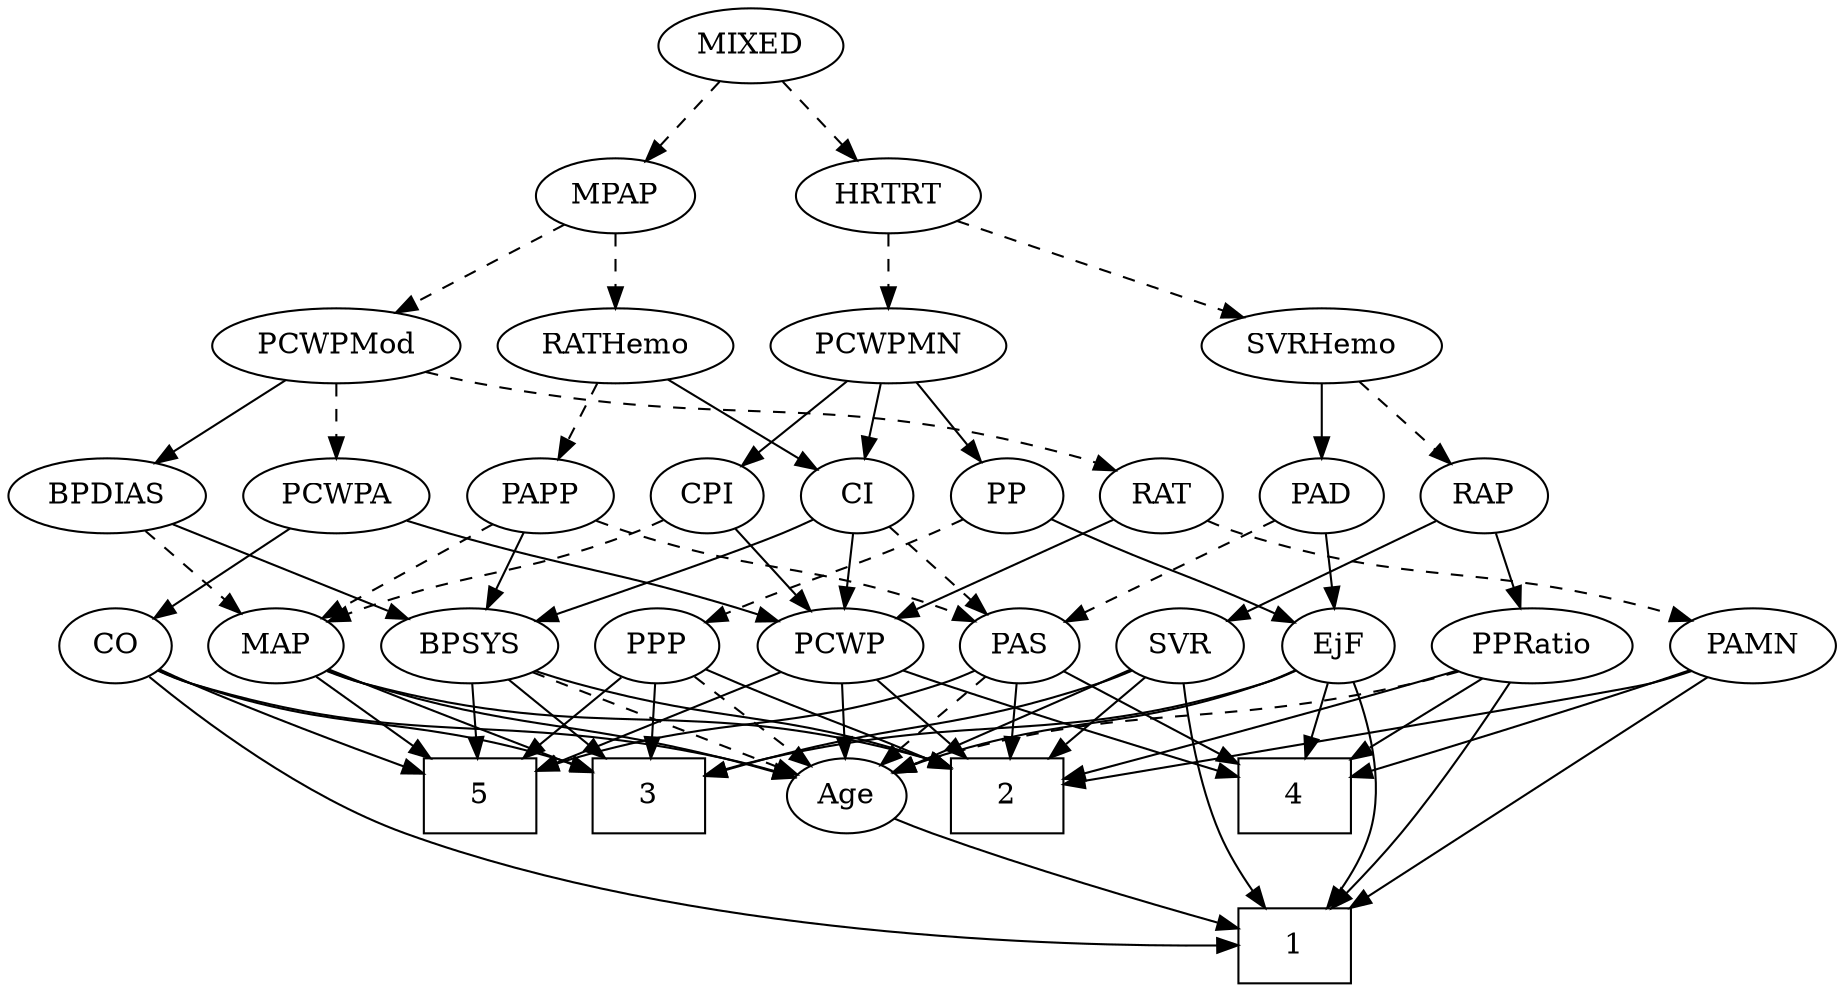 strict digraph {
	graph [bb="0,0,821.64,468"];
	node [label="\N"];
	1	[height=0.5,
		pos="588.25,18",
		shape=box,
		width=0.75];
	2	[height=0.5,
		pos="456.25,90",
		shape=box,
		width=0.75];
	3	[height=0.5,
		pos="297.25,90",
		shape=box,
		width=0.75];
	4	[height=0.5,
		pos="588.25,90",
		shape=box,
		width=0.75];
	5	[height=0.5,
		pos="220.25,90",
		shape=box,
		width=0.75];
	Age	[height=0.5,
		pos="382.25,90",
		width=0.75];
	Age -> 1	[pos="e,561.15,26.505 403.77,78.855 409.1,76.484 414.84,74.054 420.25,72 464.55,55.165 516.78,39.291 551.1,29.383",
		style=solid];
	EjF	[height=0.5,
		pos="606.25,162",
		width=0.75];
	EjF -> 1	[pos="e,603.86,36.226 614.35,144.68 622.2,126.65 631.89,96.862 624.25,72 621.24,62.215 615.74,52.616 609.93,44.334",
		style=solid];
	EjF -> 3	[pos="e,324.46,101.39 585.71,150.09 580.75,147.8 575.4,145.59 570.25,144 473.92,114.18 444.03,132.62 346.25,108 342.33,107.01 338.28,105.85 \
334.27,104.61",
		style=solid];
	EjF -> 4	[pos="e,592.69,108.28 601.89,144.05 599.88,136.26 597.46,126.82 595.21,118.08",
		style=solid];
	EjF -> Age	[pos="e,403.67,101.42 585.61,150.37 580.66,148.07 575.33,145.79 570.25,144 505.57,121.24 485.15,130.09 420.25,108 417.85,107.18 415.4,\
106.27 412.96,105.31",
		style=solid];
	RAP	[height=0.5,
		pos="677.25,234",
		width=0.77632];
	SVR	[height=0.5,
		pos="533.25,162",
		width=0.77632];
	RAP -> SVR	[pos="e,554.95,173.55 655.69,222.52 631.4,210.72 591.74,191.43 564.16,178.03",
		style=solid];
	PPRatio	[height=0.5,
		pos="691.25,162",
		width=1.1013];
	RAP -> PPRatio	[pos="e,687.79,180.28 680.64,216.05 682.18,208.35 684.04,199.03 685.77,190.36",
		style=solid];
	MIXED	[height=0.5,
		pos="324.25,450",
		width=1.1193];
	MPAP	[height=0.5,
		pos="266.25,378",
		width=0.97491];
	MIXED -> MPAP	[pos="e,279.63,395.15 310.79,432.76 303.47,423.93 294.28,412.83 286.14,403.01",
		style=dashed];
	HRTRT	[height=0.5,
		pos="384.25,378",
		width=1.1013];
	MIXED -> HRTRT	[pos="e,370.41,395.15 338.16,432.76 345.74,423.93 355.25,412.83 363.66,403.01",
		style=dashed];
	RATHemo	[height=0.5,
		pos="266.25,306",
		width=1.3721];
	MPAP -> RATHemo	[pos="e,266.25,324.1 266.25,359.7 266.25,351.98 266.25,342.71 266.25,334.11",
		style=dashed];
	PCWPMod	[height=0.5,
		pos="145.25,306",
		width=1.4443];
	MPAP -> PCWPMod	[pos="e,170.96,321.87 243.77,364 225.79,353.6 200.28,338.84 179.72,326.94",
		style=dashed];
	BPSYS	[height=0.5,
		pos="217.25,162",
		width=1.0471];
	BPSYS -> 2	[pos="e,429.1,103.89 245.9,150.03 251.92,147.9 258.26,145.78 264.25,144 331.63,124.01 351.64,130.45 418.25,108 418.69,107.85 419.14,107.7 \
419.59,107.54",
		style=solid];
	BPSYS -> 3	[pos="e,277.67,108.13 234.61,145.81 244.91,136.79 258.21,125.16 269.89,114.93",
		style=solid];
	BPSYS -> 5	[pos="e,219.51,108.1 217.99,143.7 218.32,135.98 218.72,126.71 219.08,118.11",
		style=solid];
	BPSYS -> Age	[pos="e,359.99,100.44 244.49,149.44 273.65,137.07 319.84,117.47 350.59,104.43",
		style=dashed];
	PAD	[height=0.5,
		pos="602.25,234",
		width=0.79437];
	PAD -> EjF	[pos="e,605.27,180.1 603.24,215.7 603.68,207.98 604.21,198.71 604.7,190.11",
		style=solid];
	PAS	[height=0.5,
		pos="460.25,162",
		width=0.75];
	PAD -> PAS	[pos="e,481.45,173.45 580.37,222.22 556.29,210.35 517.43,191.19 490.45,177.89",
		style=dashed];
	CO	[height=0.5,
		pos="55.246,162",
		width=0.75];
	CO -> 1	[pos="e,561.19,18.252 70.518,146.77 93.33,126.44 138.54,89.582 184.25,72 312.31,22.744 478.23,17.702 551.13,18.151",
		style=solid];
	CO -> 3	[pos="e,270.15,103.03 75.854,150.29 80.807,147.99 86.142,145.74 91.246,144 162.3,119.82 184.63,130.46 256.25,108 257.67,107.55 259.11,\
107.08 260.57,106.58",
		style=solid];
	CO -> 5	[pos="e,192.89,101.76 76.484,150.75 81.315,148.48 86.44,146.12 91.246,144 122.09,130.39 157.53,115.91 183.46,105.53",
		style=solid];
	CO -> Age	[pos="e,359.58,99.852 75.774,150.04 80.73,147.75 86.087,145.56 91.246,144 195.31,112.44 227.64,133.93 333.25,108 338.71,106.66 344.43,\
104.96 349.95,103.15",
		style=solid];
	PAS -> 2	[pos="e,457.22,108.1 459.26,143.7 458.82,135.98 458.29,126.71 457.8,118.11",
		style=solid];
	PAS -> 4	[pos="e,560.91,105.95 480.53,149.91 499.7,139.43 528.88,123.46 552.05,110.8",
		style=solid];
	PAS -> 5	[pos="e,247.35,103.02 439.64,150.3 434.68,148 429.35,145.74 424.25,144 354.04,120.01 332.01,130.29 261.25,108 259.82,107.55 258.38,107.07 \
256.93,106.57",
		style=solid];
	PAS -> Age	[pos="e,397.62,104.8 444.84,147.17 433.51,137.01 417.94,123.03 405.16,111.56",
		style=dashed];
	PAMN	[height=0.5,
		pos="785.25,162",
		width=1.011];
	PAMN -> 1	[pos="e,613,36.029 766.08,146.67 742.31,128.95 700.5,97.967 664.25,72 650.3,62.011 634.79,51.147 621.43,41.871",
		style=solid];
	PAMN -> 2	[pos="e,483.59,95.819 757.9,149.79 752.13,147.67 746.04,145.62 740.25,144 716.77,137.43 565.12,110.27 493.54,97.581",
		style=solid];
	PAMN -> 4	[pos="e,615.5,100.27 757.2,150.28 751.6,148.17 745.74,146 740.25,144 701.02,129.75 655.83,114.09 624.99,103.52",
		style=solid];
	CI	[height=0.5,
		pos="384.25,234",
		width=0.75];
	RATHemo -> CI	[pos="e,364.61,246.65 290.98,290.33 309.89,279.11 335.97,263.64 355.75,251.91",
		style=solid];
	PAPP	[height=0.5,
		pos="235.25,234",
		width=0.88464];
	RATHemo -> PAPP	[pos="e,242.68,251.79 258.74,288.05 255.16,279.97 250.8,270.12 246.81,261.11",
		style=dashed];
	CPI	[height=0.5,
		pos="312.25,234",
		width=0.75];
	MAP	[height=0.5,
		pos="131.25,162",
		width=0.84854];
	CPI -> MAP	[pos="e,155.04,173.75 291.1,222.53 286.27,220.27 281.12,217.97 276.25,216 230.12,197.35 216.65,197.96 170.25,180 168.39,179.28 166.49,\
178.52 164.57,177.74",
		style=dashed];
	PCWP	[height=0.5,
		pos="380.25,162",
		width=0.97491];
	CPI -> PCWP	[pos="e,365.23,178.46 326.34,218.5 335.48,209.09 347.58,196.63 358.01,185.9",
		style=solid];
	RAT	[height=0.5,
		pos="528.25,234",
		width=0.75827];
	RAT -> PAMN	[pos="e,757.87,174.13 549.22,222.07 554.06,219.83 559.26,217.66 564.25,216 640,190.77 663.55,202.18 740.25,180 742.86,179.24 745.54,178.4 \
748.23,177.51",
		style=dashed];
	RAT -> PCWP	[pos="e,405.26,174.83 506.73,222.82 482.52,211.37 442.89,192.63 414.44,179.17",
		style=solid];
	SVR -> 1	[pos="e,574.08,36.149 534.9,144.01 537.14,125.65 542.07,95.83 552.25,72 556.33,62.433 562.23,52.784 568.08,44.388",
		style=solid];
	SVR -> 2	[pos="e,475.07,108.11 517.66,146.83 507.67,137.75 494.43,125.71 482.8,115.14",
		style=solid];
	SVR -> 3	[pos="e,324.31,100.92 511.62,150.21 506.65,147.97 501.32,145.76 496.25,144 431.46,121.58 412.05,127.26 346.25,108 342.21,106.82 338.02,\
105.5 333.86,104.14",
		style=solid];
	SVR -> Age	[pos="e,403.74,100.96 511.29,150.82 485.42,138.83 442.28,118.83 413.07,105.29",
		style=solid];
	PCWPMod -> RAT	[pos="e,507.74,246.04 183.7,293.73 191.76,291.61 200.24,289.58 208.25,288 333.07,263.37 370.1,287.61 492.25,252 494.19,251.43 496.15,250.78 \
498.12,250.05",
		style=dashed];
	PCWPA	[height=0.5,
		pos="144.25,234",
		width=1.1555];
	PCWPMod -> PCWPA	[pos="e,144.49,252.1 145,287.7 144.89,279.98 144.76,270.71 144.63,262.11",
		style=dashed];
	BPDIAS	[height=0.5,
		pos="42.246,234",
		width=1.1735];
	PCWPMod -> BPDIAS	[pos="e,63.74,249.61 122.64,289.64 107.85,279.59 88.362,266.34 72.276,255.41",
		style=solid];
	PCWPA -> CO	[pos="e,72.121,176.27 124.93,217.81 111.77,207.46 94.225,193.66 80.031,182.49",
		style=solid];
	PCWPA -> PCWP	[pos="e,353.44,173.95 175.33,222.01 181.57,219.92 188.09,217.82 194.25,216 256.67,197.51 274.21,199.77 336.25,180 338.79,179.19 341.4,\
178.31 344.02,177.39",
		style=solid];
	PCWPMN	[height=0.5,
		pos="384.25,306",
		width=1.3902];
	PCWPMN -> CPI	[pos="e,326.9,249.25 367.55,288.76 357.65,279.14 345,266.84 334.29,256.43",
		style=solid];
	PP	[height=0.5,
		pos="456.25,234",
		width=0.75];
	PCWPMN -> PP	[pos="e,441.59,249.25 400.95,288.76 410.84,279.14 423.5,266.84 434.2,256.43",
		style=solid];
	PCWPMN -> CI	[pos="e,384.25,252.1 384.25,287.7 384.25,279.98 384.25,270.71 384.25,262.11",
		style=solid];
	SVRHemo	[height=0.5,
		pos="602.25,306",
		width=1.3902];
	SVRHemo -> RAP	[pos="e,661.98,249.25 619.64,288.76 630.05,279.05 643.39,266.6 654.61,256.13",
		style=dashed];
	SVRHemo -> PAD	[pos="e,602.25,252.1 602.25,287.7 602.25,279.98 602.25,270.71 602.25,262.11",
		style=solid];
	BPDIAS -> BPSYS	[pos="e,189.15,174.24 71.933,221.13 101.63,209.25 147.4,190.94 179.62,178.05",
		style=solid];
	BPDIAS -> MAP	[pos="e,113.48,176.97 61.558,217.81 74.344,207.75 91.266,194.44 105.23,183.46",
		style=dashed];
	MAP -> 2	[pos="e,429.19,104.19 153.97,149.89 159.22,147.66 164.85,145.54 170.25,144 277.36,113.48 311.28,139.04 418.25,108 418.7,107.87 419.15,\
107.73 419.6,107.59",
		style=solid];
	MAP -> 3	[pos="e,270.2,102.23 155.15,150.51 160.13,148.34 165.35,146.09 170.25,144 187.17,136.78 229.72,119.05 260.92,106.08",
		style=solid];
	MAP -> 5	[pos="e,198.61,108.02 148.83,147.17 160.77,137.78 176.86,125.13 190.74,114.21",
		style=solid];
	MAP -> Age	[pos="e,358.99,99.689 154.47,150 159.6,147.82 165.05,145.69 170.25,144 240.8,121.07 261.86,128.19 333.25,108 338.55,106.5 344.13,104.74 \
349.53,102.94",
		style=solid];
	PP -> EjF	[pos="e,584.94,173.1 477.55,222.9 482.38,220.62 487.49,218.22 492.25,216 526.84,199.85 535.65,196.15 570.25,180 572.03,179.17 573.86,178.31 \
575.71,177.44",
		style=solid];
	PPP	[height=0.5,
		pos="300.25,162",
		width=0.75];
	PP -> PPP	[pos="e,321.51,173.2 434.99,222.8 430.15,220.53 425.04,218.16 420.25,216 383.21,199.33 373.28,196.67 336.25,180 334.45,179.19 332.61,178.35 \
330.75,177.5",
		style=dashed];
	PPP -> 2	[pos="e,428.86,103.28 321.52,150.83 326.35,148.56 331.47,146.18 336.25,144 372.47,127.5 381.86,124.13 418.25,108 418.68,107.81 419.11,\
107.62 419.54,107.43",
		style=solid];
	PPP -> 3	[pos="e,297.98,108.1 299.5,143.7 299.17,135.98 298.78,126.71 298.41,118.11",
		style=solid];
	PPP -> 5	[pos="e,239.7,108.02 284.44,147.17 273.91,137.95 259.79,125.6 247.47,114.82",
		style=solid];
	PPP -> Age	[pos="e,366.36,104.56 316.45,147.17 328.43,136.94 344.94,122.85 358.42,111.34",
		style=dashed];
	PPRatio -> 1	[pos="e,606.84,36.193 682.96,144.19 673.51,125.72 657.06,95.551 639.25,72 631.74,62.074 622.56,52.025 614.06,43.385",
		style=solid];
	PPRatio -> 2	[pos="e,483.5,98.248 661.01,150.21 654.83,148.09 648.34,145.92 642.25,144 591.03,127.83 531.2,111.18 493.51,100.95",
		style=solid];
	PPRatio -> 4	[pos="e,613.56,108.2 669.9,146.5 656.08,137.1 637.79,124.67 622.02,113.95",
		style=solid];
	PPRatio -> Age	[pos="e,403.18,101.53 661.7,149.83 655.34,147.68 648.62,145.61 642.25,144 545.33,119.53 516.01,136.65 420.25,108 417.67,107.23 415.05,\
106.33 412.44,105.34",
		style=dashed];
	PCWP -> 2	[pos="e,437.65,108.13 396.74,145.81 406.53,136.79 419.16,125.16 430.26,114.93",
		style=solid];
	PCWP -> 4	[pos="e,561.1,99.26 407.15,150.33 412.78,148.18 418.69,145.97 424.25,144 467.57,128.64 517.95,112.63 551.32,102.28",
		style=solid];
	PCWP -> 5	[pos="e,247.37,102.87 354.18,149.6 327.66,137.99 286.32,119.91 256.58,106.9",
		style=solid];
	PCWP -> Age	[pos="e,381.76,108.1 380.74,143.7 380.96,135.98 381.23,126.71 381.47,118.11",
		style=solid];
	CI -> BPSYS	[pos="e,245.55,173.91 363.02,222.73 358.19,220.46 353.06,218.11 348.25,216 317.16,202.38 281.42,188.01 255.13,177.67",
		style=solid];
	CI -> PAS	[pos="e,444.89,177.14 399.63,218.83 410.44,208.87 425.1,195.37 437.3,184.14",
		style=dashed];
	CI -> PCWP	[pos="e,381.22,180.1 383.26,215.7 382.82,207.98 382.29,198.71 381.8,190.11",
		style=solid];
	PAPP -> BPSYS	[pos="e,221.69,180.28 230.89,216.05 228.88,208.26 226.46,198.82 224.21,190.08",
		style=solid];
	PAPP -> PAS	[pos="e,439.61,173.62 259.73,222.13 265.11,219.94 270.83,217.77 276.25,216 340.59,194.97 360.42,202.57 424.25,180 426.15,179.33 428.09,\
178.58 430.03,177.8",
		style=dashed];
	PAPP -> MAP	[pos="e,150.53,175.98 215.19,219.5 199.31,208.81 176.93,193.75 159.28,181.87",
		style=dashed];
	HRTRT -> PCWPMN	[pos="e,384.25,324.1 384.25,359.7 384.25,351.98 384.25,342.71 384.25,334.11",
		style=dashed];
	HRTRT -> SVRHemo	[pos="e,566.15,318.59 415.95,366.82 452.9,354.96 514.27,335.25 556.41,321.72",
		style=dashed];
}
